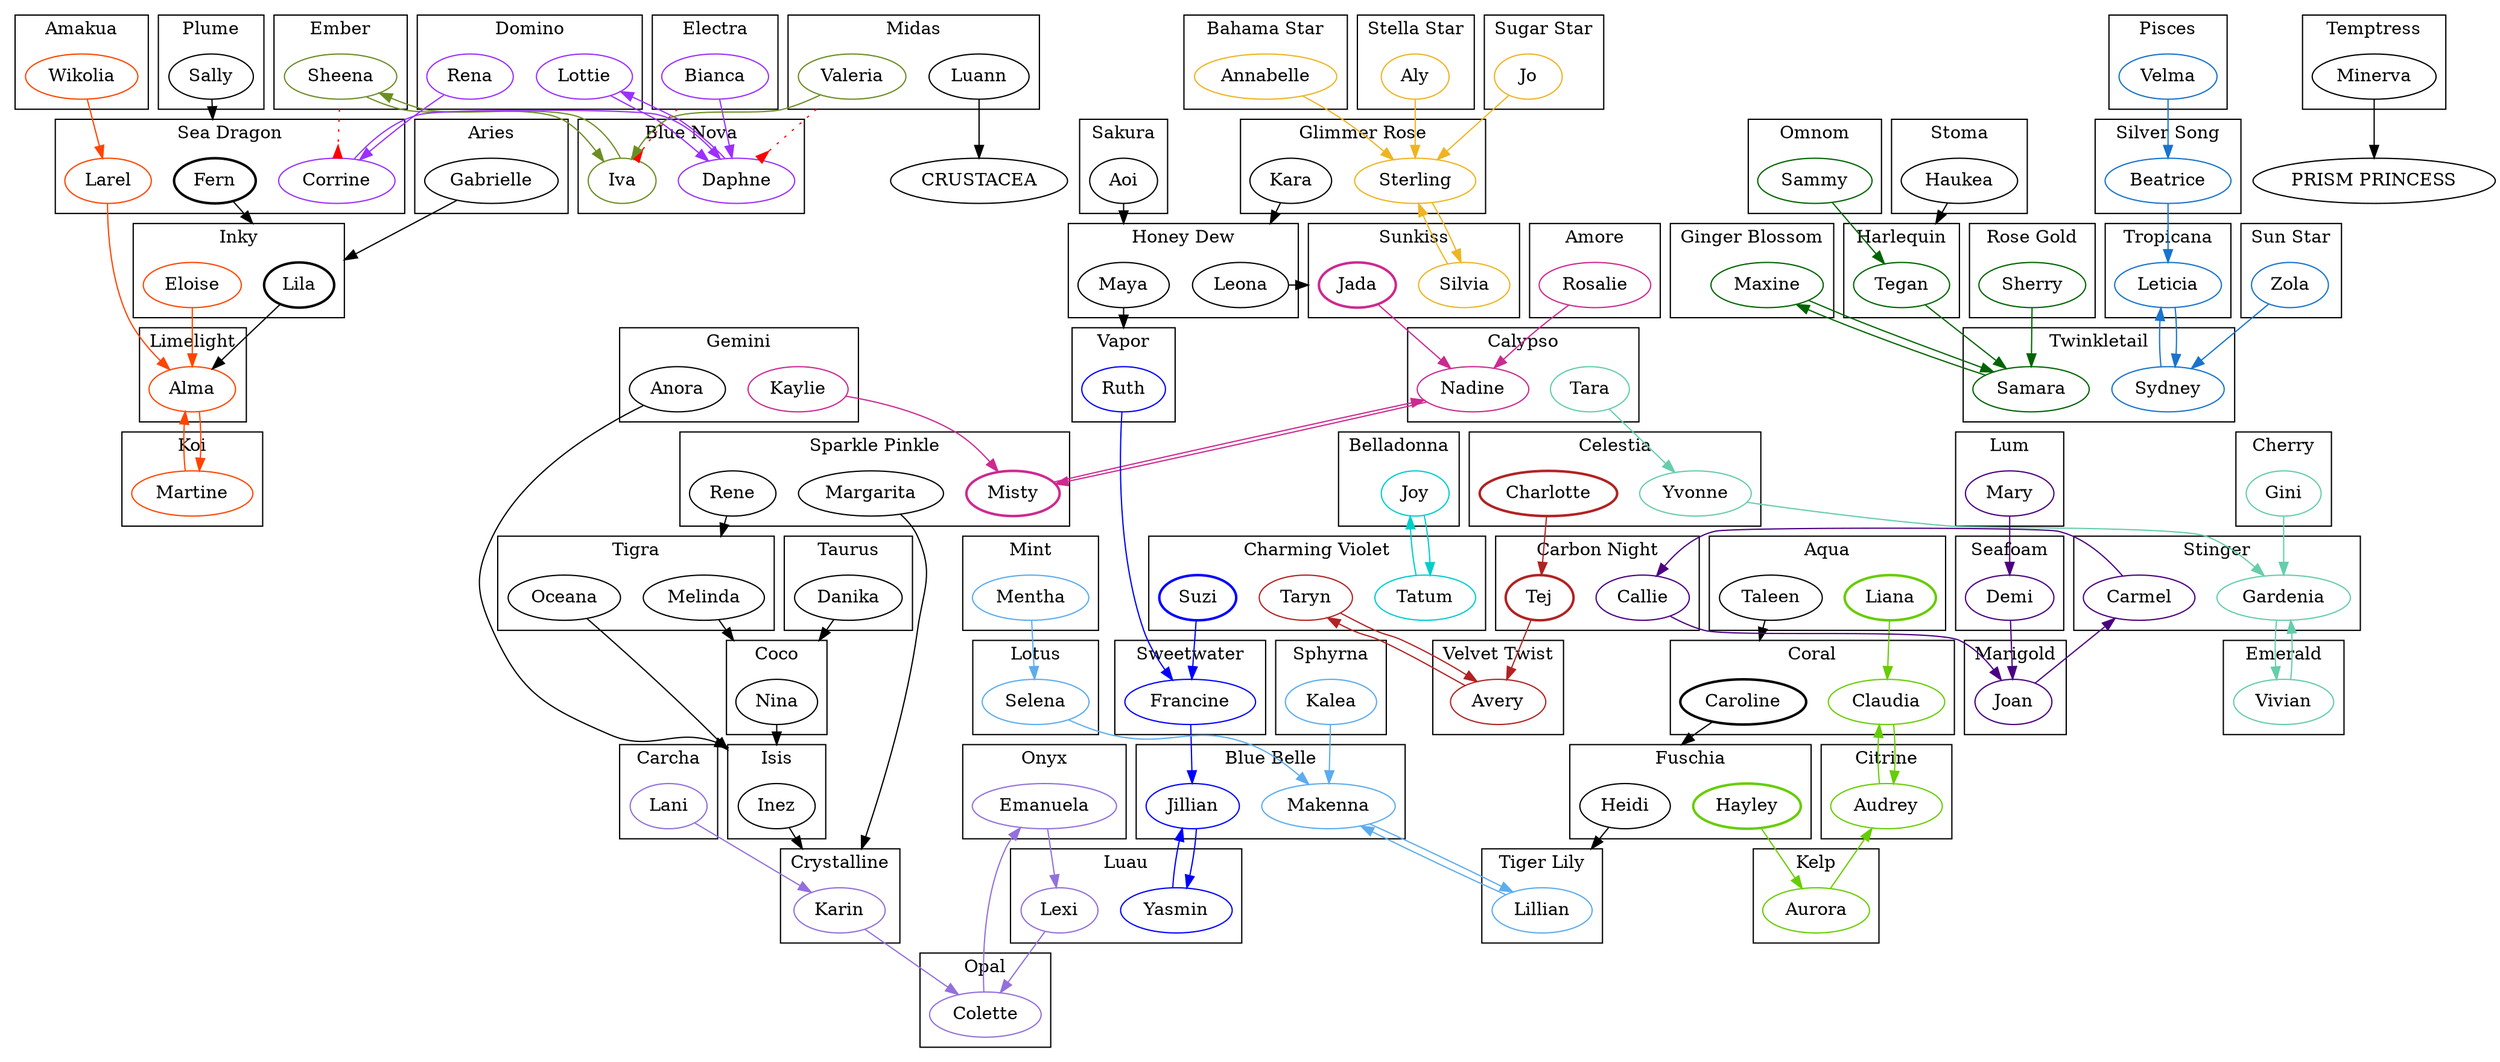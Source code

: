 digraph Mermaids {
    graph [compound = true];
    
    subgraph clusterAmakua {
        label = Amakua;
        Wikolia [color = orangered];
    }
    Wikolia -> Larel [color = orangered];
    
    subgraph clusterAmore {
        label = Amore;
        Rosalie [color = maroon3];
    }
    Rosalie -> Nadine [color = maroon3];

    subgraph clusterAqua {
        label = Aqua;
        Liana [style = bold color = chartreuse3];
        Taleen;
    }
    Liana -> Claudia [color = chartreuse3];
    Taleen -> Caroline [lhead = clusterCoral];
    
    subgraph clusterAries {
        label = Aries;
        Gabrielle;
    }
    Gabrielle -> Lila [lhead = clusterInky];
    
    subgraph clusterBahamaStar {
        label = "Bahama Star";
        Annabelle [color = goldenrod2];
    }
    Annabelle -> Sterling [color = goldenrod2];
    
    subgraph clusterBelladonna {
        label = Belladonna;
        Joy [color = cyan3];
    }
    Joy -> Tatum [color = cyan3];
    
    subgraph clusterBlueBelle {
        label = "Blue Belle";
        Makenna [color = steelblue2];
        Jillian [color = blue1];
    }
    Makenna -> Lillian [color = steelblue2];
    Jillian -> Yasmin [color = blue1];
    
    subgraph clusterBlueNova {
        label = "Blue Nova";
        Iva [color = olivedrab];
        Daphne [color = purple1];
    }
    Iva -> Sheena [color = olivedrab];
    Bianca -> Iva [ltail = clusterElectra color = red style = dotted arrowhead = inv];
    Daphne -> Lottie [color = purple1];
    Valeria -> Daphne [ltail = clusterMidas color = red style = dotted arrowhead = inv];
    
    subgraph clusterCalypso {
        label = Calypso;
        Nadine [color = maroon3];
        Tara [color = aquamarine3];
    }
    Nadine -> Misty [color = maroon3];
    Tara -> Yvonne [color = aquamarine3];
    
    subgraph clusterCarbonNight {
        label = "Carbon Night";
        Tej [style = bold color = firebrick];
        Callie [color = indigo];
    }
    Tej -> Avery [color = firebrick];
    Callie -> Joan [color = indigo];
    
    subgraph clusterCarcha {
        label = Carcha;
        Lani [color = mediumpurple];
    }
    Lani -> Karin [color = mediumpurple];
    
    subgraph clusterCelestia {
        label = Celestia;
        Yvonne [color = aquamarine3];
        Charlotte [style = bold color = firebrick];
    }
    Yvonne -> Gardenia [color = aquamarine3];
    Charlotte -> Tej [color = firebrick];
    
    subgraph clusterCharmingViolet {
        label = "Charming Violet";
        Taryn [color = firebrick];
        Suzi [style = bold color = blue1];
        Tatum [color = cyan3];
    }
    Taryn -> Avery [color = firebrick];
    Suzi -> Francine [color = blue1];
    Tatum -> Joy [color = cyan3];
    
    subgraph clusterCherry {
        label = Cherry;
        Gini [color = aquamarine3];
    }
    Gini -> Gardenia [color = aquamarine3];
    
    subgraph clusterCitrine {
        label = Citrine;
        Audrey [color = chartreuse3];
    }
    Audrey -> Claudia [color = chartreuse3];
    
    subgraph clusterCoco {
        label = Coco;
        Nina;
    }
    Nina -> Inez [lhead = clusterIsis];
    
    subgraph clusterCoral {
        label = Coral;
        Claudia [color = chartreuse3];
        Caroline [style = bold];
    }
    Claudia -> Audrey [color = chartreuse3];
    Caroline -> Heidi [lhead = clusterFuschia];
   
    subgraph clusterCrystalline {
        label = Crystalline;
        Karin [color = mediumpurple];
    }
    Karin -> Colette [color = mediumpurple];
    
    subgraph clusterDomino {
        label = Domino;
        Rena [color = purple1];
        Lottie [color = purple1];
    }
    Rena -> Corrine [color = purple1];
    Lottie -> Daphne [color = purple1];
    
    subgraph clusterElectra {
        label = Electra;
        Bianca [color = purple1];
    }
    Bianca -> Daphne [color = purple1];
    
    subgraph clusterEmber {
        label = Ember;
        Sheena [color = olivedrab];
    }
    Sheena -> Iva [color = olivedrab];
    
    subgraph clusterEmerald {
        label = Emerald;
        Vivian [color = aquamarine3];
    }
    Vivian -> Gardenia [color = aquamarine3];
    
    subgraph clusterFuschia {
        label = Fuschia;
        Heidi;
        Hayley [style = bold color = chartreuse3];
    }
    Heidi -> Lillian [lhead = clusterTigerLily];
    Hayley -> Aurora [color = chartreuse3];
    
    subgraph clusterGemini {
        label = Gemini;
        Anora;
        Kaylie [color = maroon3];
    }
    Anora -> Inez [lhead = clusterIsis];
    Kaylie -> Misty [color = maroon3];
    
    subgraph clusterGingerBlossom {
        label = "Ginger Blossom";
        Maxine [color = darkgreen];
    }
    Maxine -> Samara [color = darkgreen];
    
    subgraph clusterGlimmerRose {
        label = "Glimmer Rose"
        Sterling [color = goldenrod2];
        Kara;
    }
    Sterling -> Silvia [color = goldenrod2];
    Kara -> Leona [lhead = clusterHoneyDew];
    
    subgraph clusterHarlequin {
        label = Harlequin;
        Tegan [color = darkgreen];
    }
    Tegan -> Samara [color = darkgreen];
    
    subgraph clusterHoneyDew {
        label = "Honey Dew";
        Maya;
        Leona;
    }
    Maya -> Ruth [lhead = clusterVapor];
    Leona -> Jada [lhead = clusterSunkiss];
    
    subgraph clusterInky {
        label = Inky;
        Eloise [color = orangered];
        Lila [style = bold];
    }
    Eloise -> Alma [color = orangered];
    Lila -> Alma [head = clusterLimelight];
    
    subgraph clusterIsis {
        label = Isis;
        Inez;
    }
    Inez -> Karin [lhead = clusterCrystalline];
    
    subgraph clusterKelp {
        label = Kelp;
        Aurora [color = chartreuse3];
    }
    Aurora -> Audrey [color = chartreuse3];
    
    subgraph clusterKoi {
        label = Koi;
        Martine [color = orangered];
    }
    Martine -> Alma [color = orangered];
    
    subgraph clusterLimelight {
        label = Limelight;
        Alma [color = orangered];
    }
    Alma -> Martine [color = orangered];
    
    subgraph clusterLotus {
        label = Lotus;
        Selena [color = steelblue2];
    }
    Selena -> Makenna [color = steelblue2];
    
    subgraph clusterLuau {
        label = Luau;
        Lexi [color = mediumpurple];
        Yasmin [color = blue1];
    }
    Lexi -> Colette [color = mediumpurple];
    Yasmin -> Jillian [color = blue1];
    
    subgraph clusterLum {
        label = Lum;
        Mary [color = indigo];
    }
    Mary -> Demi [color = indigo];
    
    subgraph clusterMarigold {
        label = Marigold;
        Joan [color = indigo];
    }
    Joan -> Carmel [color = indigo];
    
    subgraph clusterMidas {
        label = Midas;
        Valeria [color = olivedrab];
        Luann;
    }
    Valeria -> Iva [color = olivedrab];
    Luann -> CRUSTACEA;
    
    subgraph clusterMint {
        label = Mint;
        Mentha [color = steelblue2];
    }
    Mentha -> Selena [color = steelblue2];
    
    subgraph clusterOmnom {
        label = Omnom;
        Sammy [color = darkgreen];
    }
    Sammy -> Tegan [color = darkgreen];
    
    subgraph clusterOnyx {
        label = Onyx;
        Emanuela [color = mediumpurple];
    }
    Emanuela -> Lexi [color = mediumpurple];
    
    subgraph clusterOpal {
        label = Opal;
        Colette [color = mediumpurple];
    }
    Colette -> Emanuela [color = mediumpurple];
    
    subgraph clusterPisces {
        label = Pisces;
        Velma [color = dodgerblue3];
    }
    Velma -> Beatrice [color = dodgerblue3];
    
    subgraph clusterPlume {
        label = Plume;
        Sally;
    }
    Sally -> Fern [lhead = clusterSeaDragon];
    
    subgraph clusterRoseGold {
        label = "Rose Gold";
        Sherry [color = darkgreen];
    }
    Sherry -> Samara [color = darkgreen];
    
    subgraph clusterSakura {
        label = Sakura;
        Aoi;
    }
    Aoi -> Maya [lhead = clusterHoneyDew];
    
    subgraph clusterSeaDragon {
        label = "Sea Dragon"
        Larel [color = orangered];
        Fern [style = bold];
        Corrine [color = purple1];
    }
    Larel -> Alma [color = orangered];
    Fern -> Lila [lhead = clusterInky];
    Corrine -> Daphne [color = purple1];
    Sheena -> Corrine [ltail = clusterEmber color = red style = dotted arrowhead = inv];
    
    subgraph clusterSeafoam {
        label = Seafoam;
        Demi [color = indigo];
    }
    Demi -> Joan [color = indigo];
    
    subgraph clusterSilverSong {
        label = "Silver Song";
        Beatrice [color = dodgerblue3];
    }
    Beatrice -> Leticia [color = dodgerblue3];
    
    subgraph clusterSparklePinkle {
        label = "Sparkle Pinkle";
        Misty [style = bold color = maroon3];
        Rene;
        Margarita;
    }
    Misty -> Nadine [color = maroon3];
    Rene -> Melinda [lhead = clusterTigra];
    Margarita -> Karin [lhead = clusterCrystalline];
    
    subgraph clusterSphyrna {
        label = Sphyrna;
        Kalea [color = steelblue2];
    }
    Kalea -> Makenna [color = steelblue2];
    
    subgraph clusterStellaStar {
        label = "Stella Star";
        Aly [color = goldenrod2];
    }
    Aly -> Sterling [color = goldenrod2];
    
    subgraph clusterStinger {
        label = Stinger;
        Carmel [color = indigo];
        Gardenia [color = aquamarine3];
    }
    Carmel -> Callie [color = indigo];
    Gardenia -> Vivian [color = aquamarine3];
    
    subgraph clusterStoma {
        label = Stoma;
        Haukea;
    }
    Haukea -> Tegan [lhead = clusterHarlequin];
    
    subgraph clusterSugarStar {
        label = "Sugar Star";
        Jo [color = goldenrod2];
    }
    Jo -> Sterling [color = goldenrod2];
    
    subgraph clusterSunkiss {
        label = Sunkiss;
        Silvia [color = goldenrod2];
        Jada [style = bold color = maroon3];
    }
    Silvia -> Sterling [color = goldenrod2];
    Jada -> Nadine [color = maroon3];
    
    subgraph clusterSunStar {
        label = "Sun Star";
        Zola [color = dodgerblue3];
    }
    Zola -> Sydney [color = dodgerblue3];
    
    subgraph clusterSweetwater {
        label = Sweetwater;
        Francine [color = blue1];
    }
    Francine -> Jillian [color = blue1];
    
    subgraph clusterTaurus {
        label = Taurus;
        Danika;
    }
    Danika -> Nina [lhead = clusterCoco];
    
    subgraph clusterTemptress {
        label = Temptress;
        Minerva;
    }
    Minerva -> "PRISM PRINCESS" [lhead = clusterPrismPrincess];
    
    subgraph clusterTigerLily {
        label = "Tiger Lily";
        Lillian [color = steelblue2];
    }
    Lillian -> Makenna [color = steelblue2];
    
    subgraph clusterTigra {
        label = Tigra;
        Melinda;
        Oceana;
    }
    Melinda -> Nina [lhead = clusterCoco];
    Oceana -> Inez [lhead = clusterIsis];
    
    subgraph clusterTropicana {
        label = Tropicana;
        Leticia [color = dodgerblue3];
    }
    Leticia -> Sydney [color = dodgerblue3];
    
    subgraph clusterTwinkletail {
        label = Twinkletail;
        Sydney [color = dodgerblue3];
        Samara [color = darkgreen];
    }
    Sydney -> Leticia [color = dodgerblue3];
    Samara -> Maxine [color = darkgreen];
    
    subgraph clusterVapor {
        label = Vapor;
        Ruth [color = blue1];
    }
    Ruth -> Francine [color = blue1];
    
    subgraph clusterVelvetTwist {
        label = "Velvet Twist";
        Avery [color = firebrick];
    }
    Avery -> Taryn [color = firebrick];
}